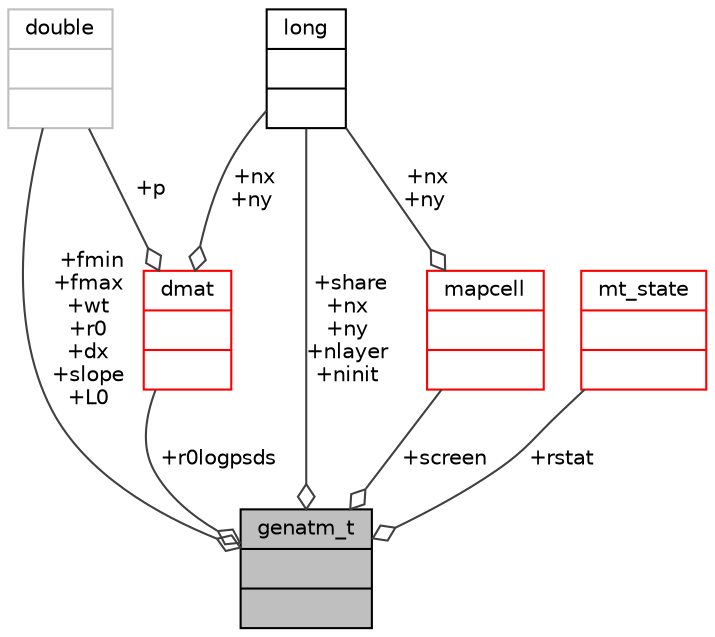 digraph "genatm_t"
{
 // INTERACTIVE_SVG=YES
  bgcolor="transparent";
  edge [fontname="Helvetica",fontsize="10",labelfontname="Helvetica",labelfontsize="10"];
  node [fontname="Helvetica",fontsize="10",shape=record];
  Node1 [label="{genatm_t\n||}",height=0.2,width=0.4,color="black", fillcolor="grey75", style="filled", fontcolor="black"];
  Node2 -> Node1 [color="grey25",fontsize="10",style="solid",label=" +fmin\n+fmax\n+wt\n+r0\n+dx\n+slope\n+L0" ,arrowhead="odiamond",fontname="Helvetica"];
  Node2 [label="{double\n||}",height=0.2,width=0.4,color="grey75"];
  Node3 -> Node1 [color="grey25",fontsize="10",style="solid",label=" +rstat" ,arrowhead="odiamond",fontname="Helvetica"];
  Node3 [label="{mt_state\n||}",height=0.2,width=0.4,color="red",URL="$dc/d95/structmt__state.html"];
  Node5 -> Node1 [color="grey25",fontsize="10",style="solid",label=" +screen" ,arrowhead="odiamond",fontname="Helvetica"];
  Node5 [label="{mapcell\n||}",height=0.2,width=0.4,color="red",URL="$df/def/type_8h.html#d2/d8c/structmapcell"];
  Node14 -> Node5 [color="grey25",fontsize="10",style="solid",label=" +nx\n+ny" ,arrowhead="odiamond",fontname="Helvetica"];
  Node14 [label="{long\n||}",height=0.2,width=0.4,color="black",URL="$d7/d63/classlong.html"];
  Node16 -> Node1 [color="grey25",fontsize="10",style="solid",label=" +r0logpsds" ,arrowhead="odiamond",fontname="Helvetica"];
  Node16 [label="{dmat\n||}",height=0.2,width=0.4,color="red",URL="$d3/d27/structdmat.html"];
  Node2 -> Node16 [color="grey25",fontsize="10",style="solid",label=" +p" ,arrowhead="odiamond",fontname="Helvetica"];
  Node14 -> Node16 [color="grey25",fontsize="10",style="solid",label=" +nx\n+ny" ,arrowhead="odiamond",fontname="Helvetica"];
  Node14 -> Node1 [color="grey25",fontsize="10",style="solid",label=" +share\n+nx\n+ny\n+nlayer\n+ninit" ,arrowhead="odiamond",fontname="Helvetica"];
}
